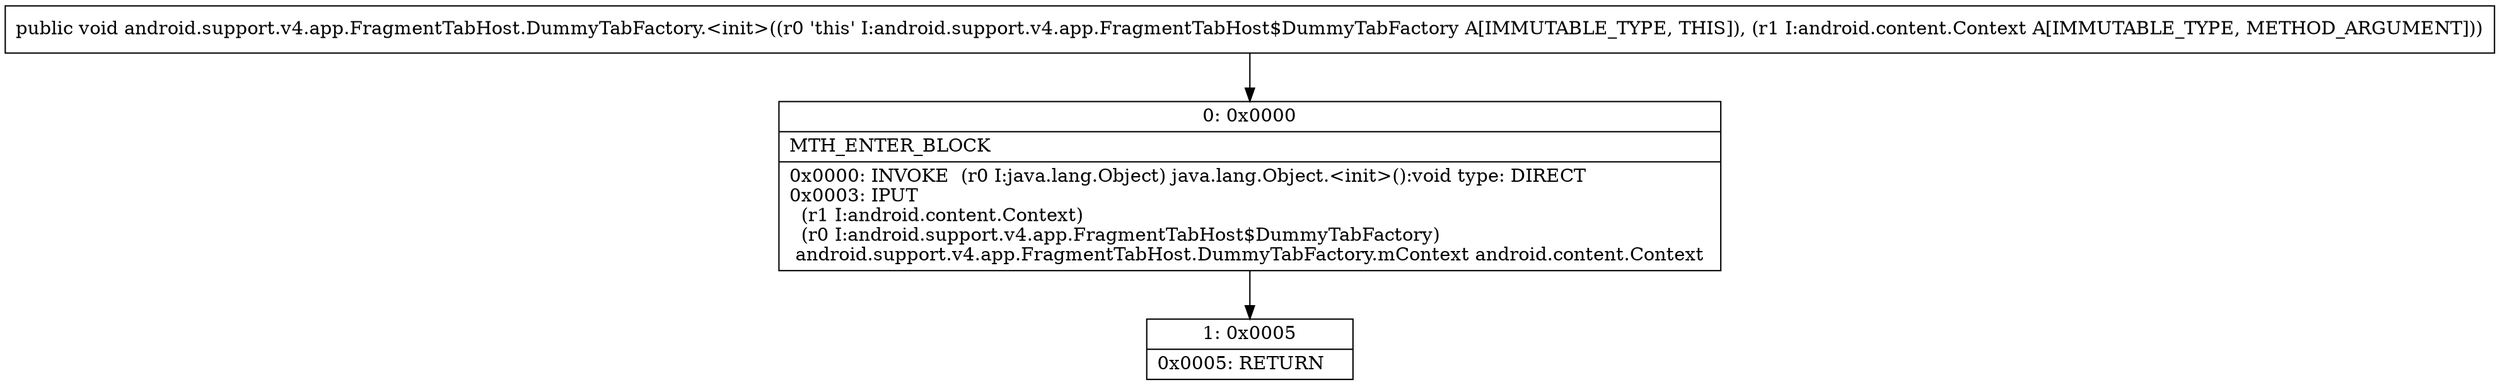digraph "CFG forandroid.support.v4.app.FragmentTabHost.DummyTabFactory.\<init\>(Landroid\/content\/Context;)V" {
Node_0 [shape=record,label="{0\:\ 0x0000|MTH_ENTER_BLOCK\l|0x0000: INVOKE  (r0 I:java.lang.Object) java.lang.Object.\<init\>():void type: DIRECT \l0x0003: IPUT  \l  (r1 I:android.content.Context)\l  (r0 I:android.support.v4.app.FragmentTabHost$DummyTabFactory)\l android.support.v4.app.FragmentTabHost.DummyTabFactory.mContext android.content.Context \l}"];
Node_1 [shape=record,label="{1\:\ 0x0005|0x0005: RETURN   \l}"];
MethodNode[shape=record,label="{public void android.support.v4.app.FragmentTabHost.DummyTabFactory.\<init\>((r0 'this' I:android.support.v4.app.FragmentTabHost$DummyTabFactory A[IMMUTABLE_TYPE, THIS]), (r1 I:android.content.Context A[IMMUTABLE_TYPE, METHOD_ARGUMENT])) }"];
MethodNode -> Node_0;
Node_0 -> Node_1;
}

